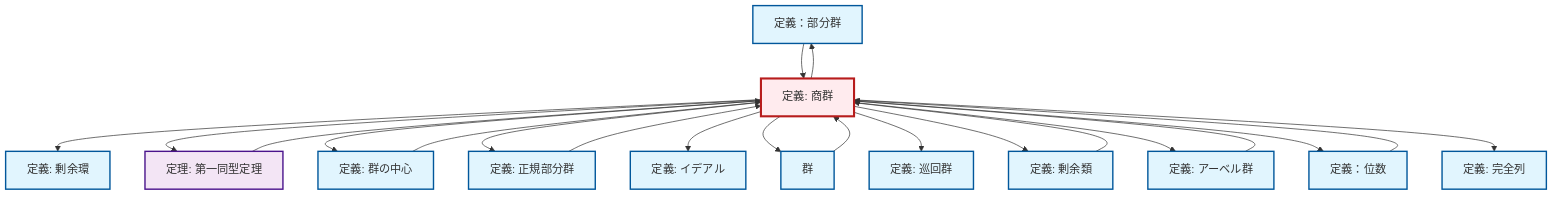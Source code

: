 graph TD
    classDef definition fill:#e1f5fe,stroke:#01579b,stroke-width:2px
    classDef theorem fill:#f3e5f5,stroke:#4a148c,stroke-width:2px
    classDef axiom fill:#fff3e0,stroke:#e65100,stroke-width:2px
    classDef example fill:#e8f5e9,stroke:#1b5e20,stroke-width:2px
    classDef current fill:#ffebee,stroke:#b71c1c,stroke-width:3px
    def-exact-sequence["定義: 完全列"]:::definition
    def-subgroup["定義：部分群"]:::definition
    def-ideal["定義: イデアル"]:::definition
    def-cyclic-group["定義: 巡回群"]:::definition
    def-order["定義：位数"]:::definition
    def-abelian-group["定義: アーベル群"]:::definition
    def-normal-subgroup["定義: 正規部分群"]:::definition
    def-center-of-group["定義: 群の中心"]:::definition
    def-coset["定義: 剰余類"]:::definition
    def-quotient-ring["定義: 剰余環"]:::definition
    def-quotient-group["定義: 商群"]:::definition
    thm-first-isomorphism["定理: 第一同型定理"]:::theorem
    def-group["群"]:::definition
    def-order --> def-quotient-group
    def-quotient-group --> def-quotient-ring
    def-quotient-group --> def-subgroup
    def-quotient-group --> thm-first-isomorphism
    def-quotient-group --> def-center-of-group
    def-quotient-group --> def-normal-subgroup
    def-quotient-group --> def-ideal
    def-quotient-group --> def-group
    def-coset --> def-quotient-group
    def-quotient-group --> def-cyclic-group
    def-center-of-group --> def-quotient-group
    def-abelian-group --> def-quotient-group
    def-subgroup --> def-quotient-group
    def-quotient-group --> def-coset
    def-quotient-group --> def-abelian-group
    def-group --> def-quotient-group
    thm-first-isomorphism --> def-quotient-group
    def-quotient-group --> def-order
    def-normal-subgroup --> def-quotient-group
    def-quotient-group --> def-exact-sequence
    class def-quotient-group current